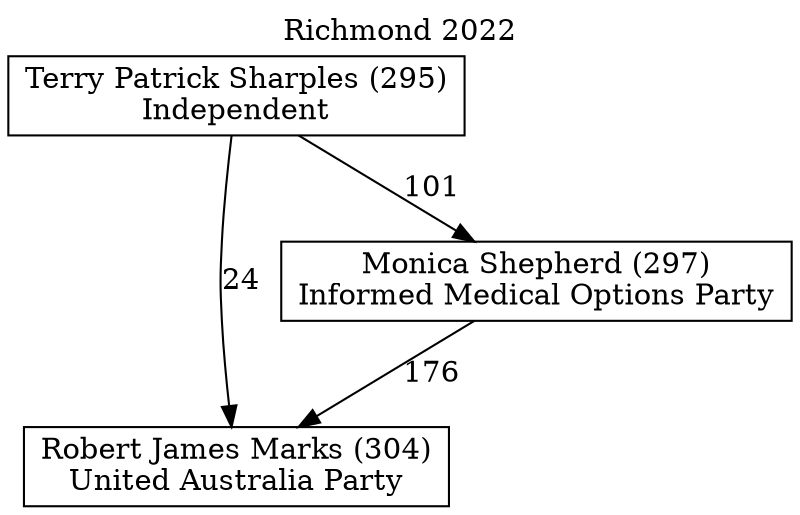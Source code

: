 // House preference flow
digraph "Robert James Marks (304)_Richmond_2022" {
	graph [label="Richmond 2022" labelloc=t mclimit=10]
	node [shape=box]
	"Robert James Marks (304)" [label="Robert James Marks (304)
United Australia Party"]
	"Terry Patrick Sharples (295)" [label="Terry Patrick Sharples (295)
Independent"]
	"Monica Shepherd (297)" [label="Monica Shepherd (297)
Informed Medical Options Party"]
	"Monica Shepherd (297)" -> "Robert James Marks (304)" [label=176]
	"Terry Patrick Sharples (295)" -> "Robert James Marks (304)" [label=24]
	"Terry Patrick Sharples (295)" -> "Monica Shepherd (297)" [label=101]
}
